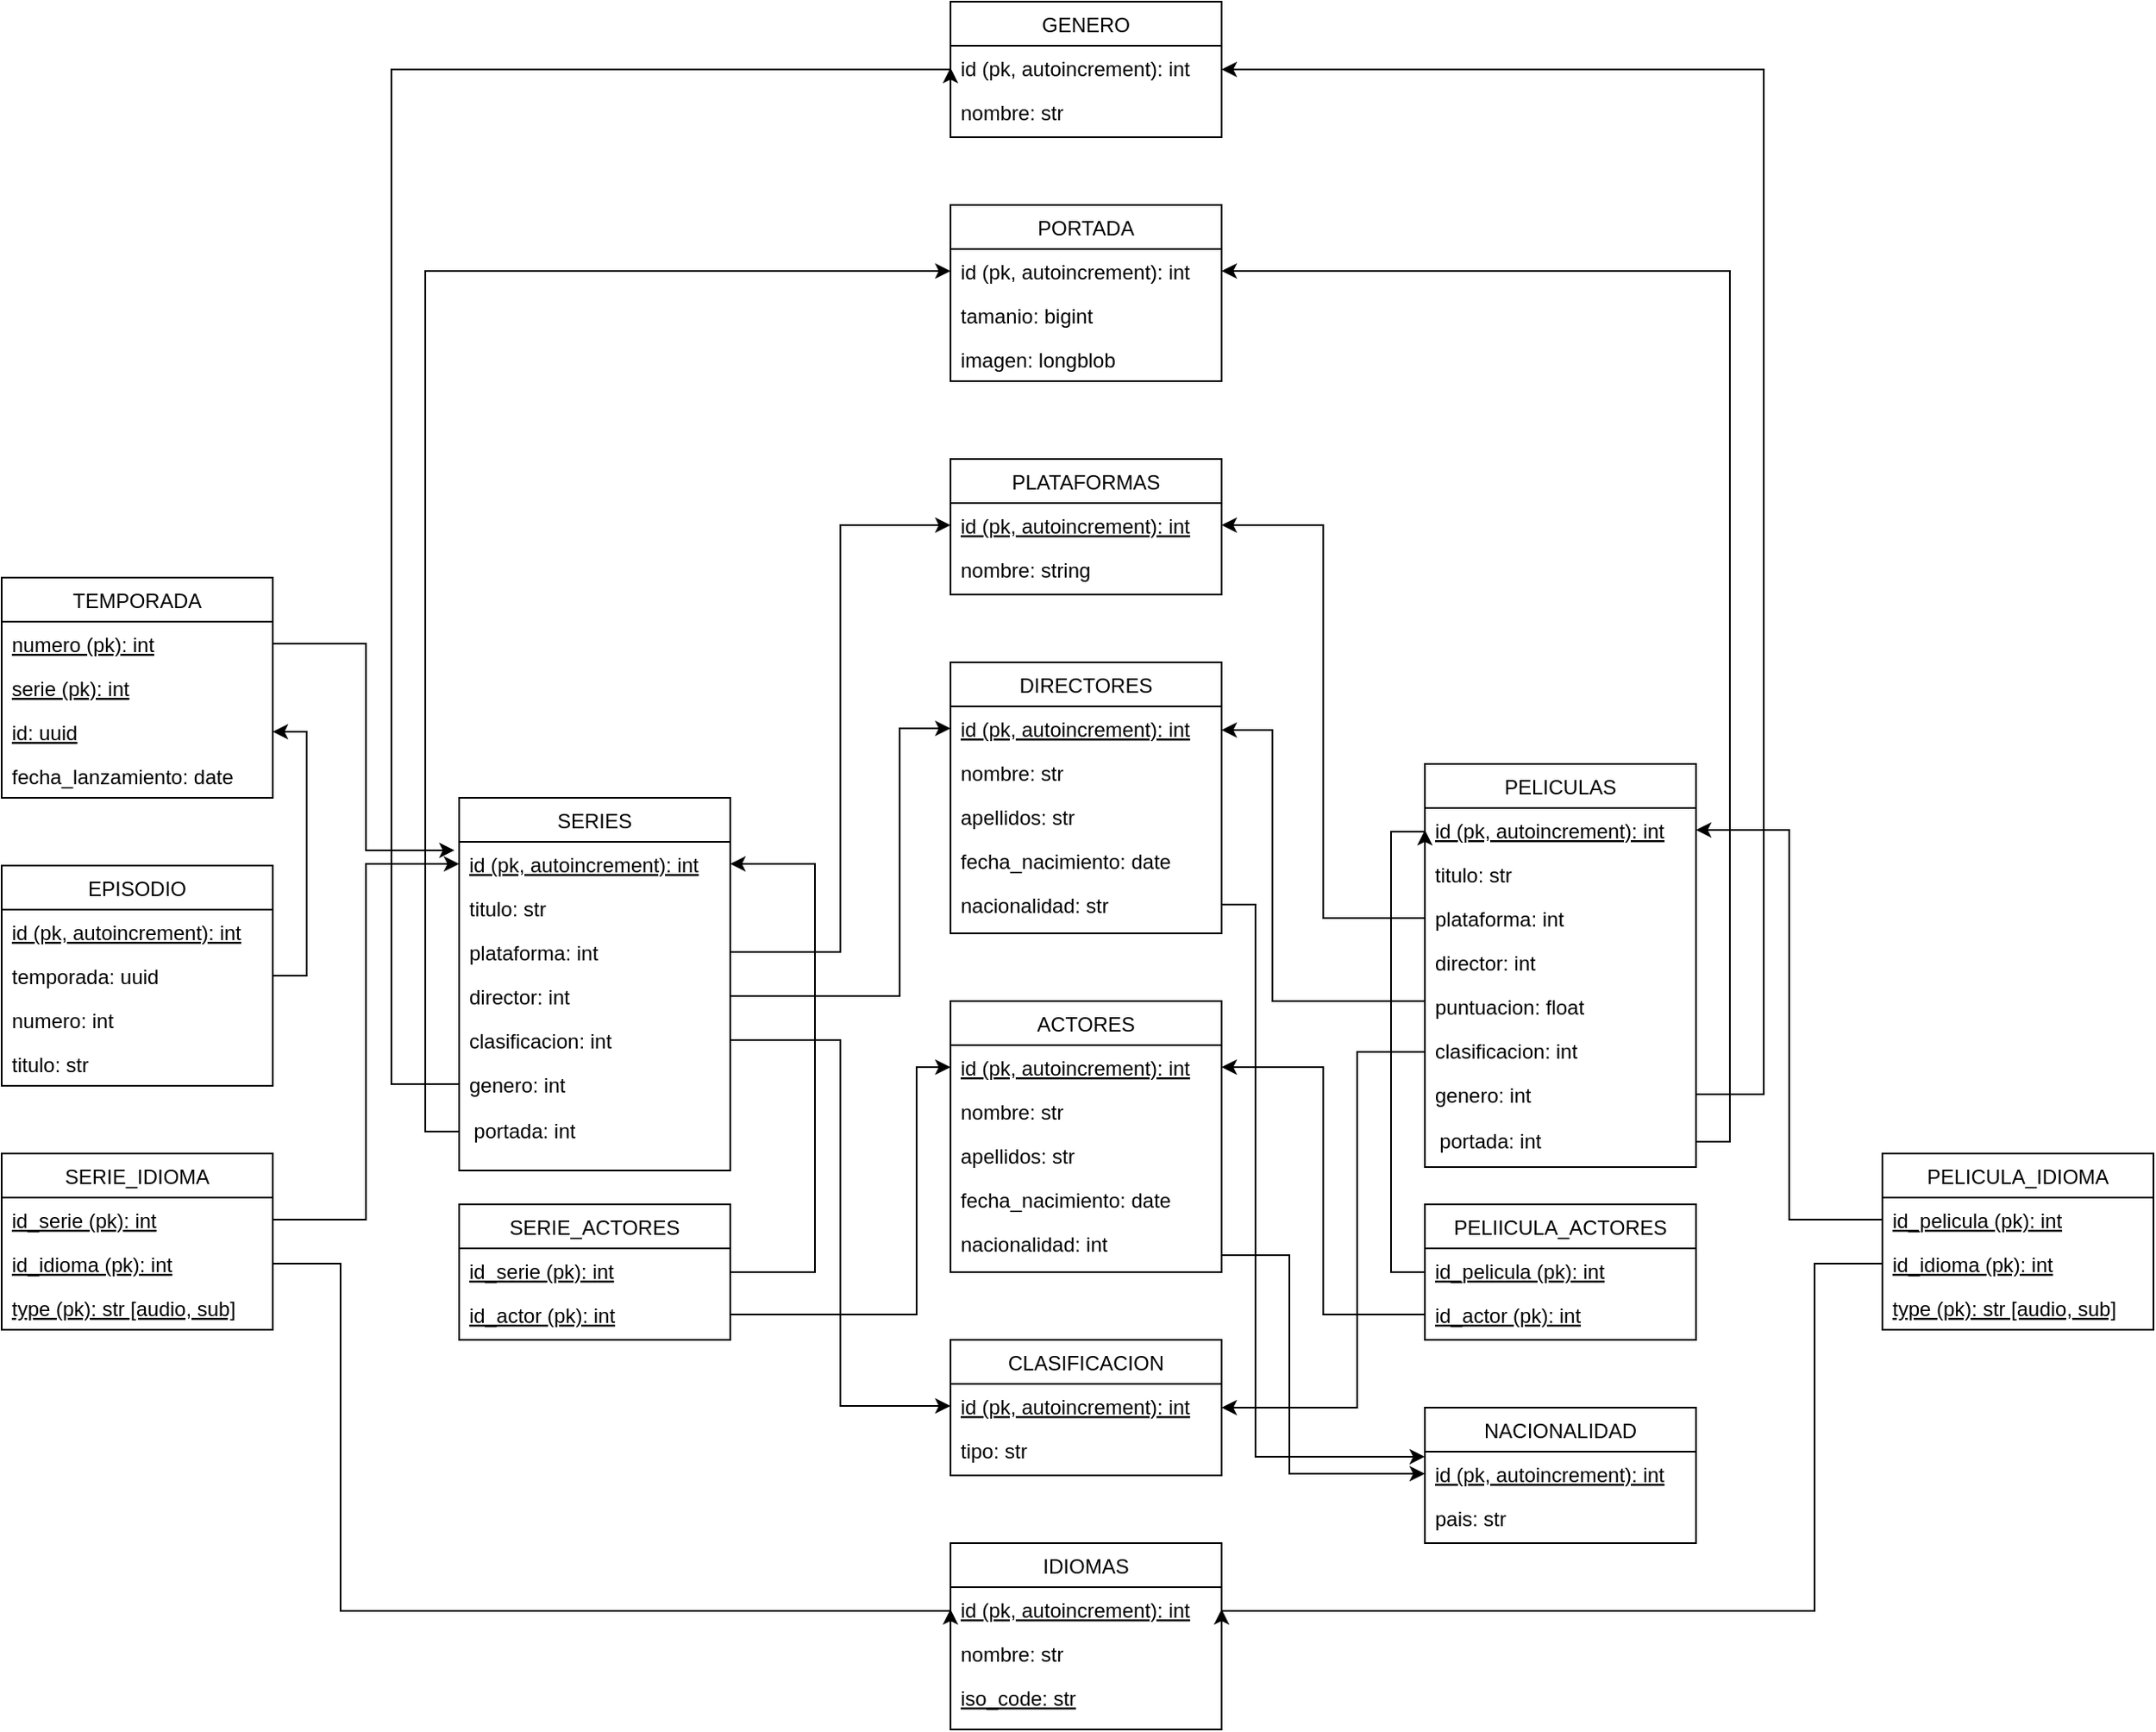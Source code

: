 <mxfile version="20.8.5" type="device"><diagram id="C5RBs43oDa-KdzZeNtuy" name="Page-1"><mxGraphModel dx="1674" dy="1923" grid="1" gridSize="10" guides="1" tooltips="1" connect="1" arrows="1" fold="1" page="1" pageScale="1" pageWidth="827" pageHeight="1169" math="0" shadow="0"><root><mxCell id="WIyWlLk6GJQsqaUBKTNV-0"/><mxCell id="WIyWlLk6GJQsqaUBKTNV-1" parent="WIyWlLk6GJQsqaUBKTNV-0"/><mxCell id="zkfFHV4jXpPFQw0GAbJ--17" value="PLATAFORMAS" style="swimlane;fontStyle=0;align=center;verticalAlign=top;childLayout=stackLayout;horizontal=1;startSize=26;horizontalStack=0;resizeParent=1;resizeLast=0;collapsible=1;marginBottom=0;rounded=0;shadow=0;strokeWidth=1;" parent="WIyWlLk6GJQsqaUBKTNV-1" vertex="1"><mxGeometry x="640" y="-40" width="160" height="80" as="geometry"><mxRectangle x="550" y="140" width="160" height="26" as="alternateBounds"/></mxGeometry></mxCell><mxCell id="zkfFHV4jXpPFQw0GAbJ--18" value="id (pk, autoincrement): int" style="text;align=left;verticalAlign=top;spacingLeft=4;spacingRight=4;overflow=hidden;rotatable=0;points=[[0,0.5],[1,0.5]];portConstraint=eastwest;fontStyle=4" parent="zkfFHV4jXpPFQw0GAbJ--17" vertex="1"><mxGeometry y="26" width="160" height="26" as="geometry"/></mxCell><mxCell id="zkfFHV4jXpPFQw0GAbJ--19" value="nombre: string" style="text;align=left;verticalAlign=top;spacingLeft=4;spacingRight=4;overflow=hidden;rotatable=0;points=[[0,0.5],[1,0.5]];portConstraint=eastwest;rounded=0;shadow=0;html=0;" parent="zkfFHV4jXpPFQw0GAbJ--17" vertex="1"><mxGeometry y="52" width="160" height="26" as="geometry"/></mxCell><mxCell id="cNmY-I60pBZ6Vo3vSh7d-0" value="DIRECTORES" style="swimlane;fontStyle=0;align=center;verticalAlign=top;childLayout=stackLayout;horizontal=1;startSize=26;horizontalStack=0;resizeParent=1;resizeLast=0;collapsible=1;marginBottom=0;rounded=0;shadow=0;strokeWidth=1;" parent="WIyWlLk6GJQsqaUBKTNV-1" vertex="1"><mxGeometry x="640" y="80" width="160" height="160" as="geometry"><mxRectangle x="550" y="140" width="160" height="26" as="alternateBounds"/></mxGeometry></mxCell><mxCell id="cNmY-I60pBZ6Vo3vSh7d-1" value="id (pk, autoincrement): int" style="text;align=left;verticalAlign=top;spacingLeft=4;spacingRight=4;overflow=hidden;rotatable=0;points=[[0,0.5],[1,0.5]];portConstraint=eastwest;fontStyle=4" parent="cNmY-I60pBZ6Vo3vSh7d-0" vertex="1"><mxGeometry y="26" width="160" height="26" as="geometry"/></mxCell><mxCell id="cNmY-I60pBZ6Vo3vSh7d-3" value="nombre: str" style="text;align=left;verticalAlign=top;spacingLeft=4;spacingRight=4;overflow=hidden;rotatable=0;points=[[0,0.5],[1,0.5]];portConstraint=eastwest;rounded=0;shadow=0;html=0;" parent="cNmY-I60pBZ6Vo3vSh7d-0" vertex="1"><mxGeometry y="52" width="160" height="26" as="geometry"/></mxCell><mxCell id="cNmY-I60pBZ6Vo3vSh7d-5" value="apellidos: str" style="text;align=left;verticalAlign=top;spacingLeft=4;spacingRight=4;overflow=hidden;rotatable=0;points=[[0,0.5],[1,0.5]];portConstraint=eastwest;rounded=0;shadow=0;html=0;" parent="cNmY-I60pBZ6Vo3vSh7d-0" vertex="1"><mxGeometry y="78" width="160" height="26" as="geometry"/></mxCell><mxCell id="cNmY-I60pBZ6Vo3vSh7d-4" value="fecha_nacimiento: date" style="text;align=left;verticalAlign=top;spacingLeft=4;spacingRight=4;overflow=hidden;rotatable=0;points=[[0,0.5],[1,0.5]];portConstraint=eastwest;rounded=0;shadow=0;html=0;" parent="cNmY-I60pBZ6Vo3vSh7d-0" vertex="1"><mxGeometry y="104" width="160" height="26" as="geometry"/></mxCell><mxCell id="cNmY-I60pBZ6Vo3vSh7d-6" value="nacionalidad: str" style="text;align=left;verticalAlign=top;spacingLeft=4;spacingRight=4;overflow=hidden;rotatable=0;points=[[0,0.5],[1,0.5]];portConstraint=eastwest;rounded=0;shadow=0;html=0;" parent="cNmY-I60pBZ6Vo3vSh7d-0" vertex="1"><mxGeometry y="130" width="160" height="26" as="geometry"/></mxCell><mxCell id="cNmY-I60pBZ6Vo3vSh7d-9" value="ACTORES" style="swimlane;fontStyle=0;align=center;verticalAlign=top;childLayout=stackLayout;horizontal=1;startSize=26;horizontalStack=0;resizeParent=1;resizeLast=0;collapsible=1;marginBottom=0;rounded=0;shadow=0;strokeWidth=1;" parent="WIyWlLk6GJQsqaUBKTNV-1" vertex="1"><mxGeometry x="640" y="280" width="160" height="160" as="geometry"><mxRectangle x="550" y="140" width="160" height="26" as="alternateBounds"/></mxGeometry></mxCell><mxCell id="cNmY-I60pBZ6Vo3vSh7d-10" value="id (pk, autoincrement): int" style="text;align=left;verticalAlign=top;spacingLeft=4;spacingRight=4;overflow=hidden;rotatable=0;points=[[0,0.5],[1,0.5]];portConstraint=eastwest;fontStyle=4" parent="cNmY-I60pBZ6Vo3vSh7d-9" vertex="1"><mxGeometry y="26" width="160" height="26" as="geometry"/></mxCell><mxCell id="cNmY-I60pBZ6Vo3vSh7d-11" value="nombre: str" style="text;align=left;verticalAlign=top;spacingLeft=4;spacingRight=4;overflow=hidden;rotatable=0;points=[[0,0.5],[1,0.5]];portConstraint=eastwest;rounded=0;shadow=0;html=0;" parent="cNmY-I60pBZ6Vo3vSh7d-9" vertex="1"><mxGeometry y="52" width="160" height="26" as="geometry"/></mxCell><mxCell id="cNmY-I60pBZ6Vo3vSh7d-12" value="apellidos: str" style="text;align=left;verticalAlign=top;spacingLeft=4;spacingRight=4;overflow=hidden;rotatable=0;points=[[0,0.5],[1,0.5]];portConstraint=eastwest;rounded=0;shadow=0;html=0;" parent="cNmY-I60pBZ6Vo3vSh7d-9" vertex="1"><mxGeometry y="78" width="160" height="26" as="geometry"/></mxCell><mxCell id="cNmY-I60pBZ6Vo3vSh7d-13" value="fecha_nacimiento: date" style="text;align=left;verticalAlign=top;spacingLeft=4;spacingRight=4;overflow=hidden;rotatable=0;points=[[0,0.5],[1,0.5]];portConstraint=eastwest;rounded=0;shadow=0;html=0;" parent="cNmY-I60pBZ6Vo3vSh7d-9" vertex="1"><mxGeometry y="104" width="160" height="26" as="geometry"/></mxCell><mxCell id="cNmY-I60pBZ6Vo3vSh7d-14" value="nacionalidad: int" style="text;align=left;verticalAlign=top;spacingLeft=4;spacingRight=4;overflow=hidden;rotatable=0;points=[[0,0.5],[1,0.5]];portConstraint=eastwest;rounded=0;shadow=0;html=0;" parent="cNmY-I60pBZ6Vo3vSh7d-9" vertex="1"><mxGeometry y="130" width="160" height="26" as="geometry"/></mxCell><mxCell id="cNmY-I60pBZ6Vo3vSh7d-15" value="IDIOMAS" style="swimlane;fontStyle=0;align=center;verticalAlign=top;childLayout=stackLayout;horizontal=1;startSize=26;horizontalStack=0;resizeParent=1;resizeLast=0;collapsible=1;marginBottom=0;rounded=0;shadow=0;strokeWidth=1;" parent="WIyWlLk6GJQsqaUBKTNV-1" vertex="1"><mxGeometry x="640" y="600" width="160" height="110" as="geometry"><mxRectangle x="550" y="140" width="160" height="26" as="alternateBounds"/></mxGeometry></mxCell><mxCell id="cNmY-I60pBZ6Vo3vSh7d-16" value="id (pk, autoincrement): int" style="text;align=left;verticalAlign=top;spacingLeft=4;spacingRight=4;overflow=hidden;rotatable=0;points=[[0,0.5],[1,0.5]];portConstraint=eastwest;fontStyle=4" parent="cNmY-I60pBZ6Vo3vSh7d-15" vertex="1"><mxGeometry y="26" width="160" height="26" as="geometry"/></mxCell><mxCell id="cNmY-I60pBZ6Vo3vSh7d-17" value="nombre: str" style="text;align=left;verticalAlign=top;spacingLeft=4;spacingRight=4;overflow=hidden;rotatable=0;points=[[0,0.5],[1,0.5]];portConstraint=eastwest;rounded=0;shadow=0;html=0;" parent="cNmY-I60pBZ6Vo3vSh7d-15" vertex="1"><mxGeometry y="52" width="160" height="26" as="geometry"/></mxCell><mxCell id="cNmY-I60pBZ6Vo3vSh7d-18" value="iso_code: str" style="text;align=left;verticalAlign=top;spacingLeft=4;spacingRight=4;overflow=hidden;rotatable=0;points=[[0,0.5],[1,0.5]];portConstraint=eastwest;rounded=0;shadow=0;html=0;fontStyle=4" parent="cNmY-I60pBZ6Vo3vSh7d-15" vertex="1"><mxGeometry y="78" width="160" height="26" as="geometry"/></mxCell><mxCell id="cNmY-I60pBZ6Vo3vSh7d-21" value="SERIES" style="swimlane;fontStyle=0;align=center;verticalAlign=top;childLayout=stackLayout;horizontal=1;startSize=26;horizontalStack=0;resizeParent=1;resizeLast=0;collapsible=1;marginBottom=0;rounded=0;shadow=0;strokeWidth=1;" parent="WIyWlLk6GJQsqaUBKTNV-1" vertex="1"><mxGeometry x="350" y="160" width="160" height="220" as="geometry"><mxRectangle x="550" y="140" width="160" height="26" as="alternateBounds"/></mxGeometry></mxCell><mxCell id="cNmY-I60pBZ6Vo3vSh7d-22" value="id (pk, autoincrement): int" style="text;align=left;verticalAlign=top;spacingLeft=4;spacingRight=4;overflow=hidden;rotatable=0;points=[[0,0.5],[1,0.5]];portConstraint=eastwest;fontStyle=4" parent="cNmY-I60pBZ6Vo3vSh7d-21" vertex="1"><mxGeometry y="26" width="160" height="26" as="geometry"/></mxCell><mxCell id="cNmY-I60pBZ6Vo3vSh7d-23" value="titulo: str" style="text;align=left;verticalAlign=top;spacingLeft=4;spacingRight=4;overflow=hidden;rotatable=0;points=[[0,0.5],[1,0.5]];portConstraint=eastwest;rounded=0;shadow=0;html=0;" parent="cNmY-I60pBZ6Vo3vSh7d-21" vertex="1"><mxGeometry y="52" width="160" height="26" as="geometry"/></mxCell><mxCell id="cNmY-I60pBZ6Vo3vSh7d-24" value="plataforma: int" style="text;align=left;verticalAlign=top;spacingLeft=4;spacingRight=4;overflow=hidden;rotatable=0;points=[[0,0.5],[1,0.5]];portConstraint=eastwest;rounded=0;shadow=0;html=0;" parent="cNmY-I60pBZ6Vo3vSh7d-21" vertex="1"><mxGeometry y="78" width="160" height="26" as="geometry"/></mxCell><mxCell id="cNmY-I60pBZ6Vo3vSh7d-25" value="director: int" style="text;align=left;verticalAlign=top;spacingLeft=4;spacingRight=4;overflow=hidden;rotatable=0;points=[[0,0.5],[1,0.5]];portConstraint=eastwest;rounded=0;shadow=0;html=0;" parent="cNmY-I60pBZ6Vo3vSh7d-21" vertex="1"><mxGeometry y="104" width="160" height="26" as="geometry"/></mxCell><mxCell id="cNmY-I60pBZ6Vo3vSh7d-135" value="clasificacion: int" style="text;align=left;verticalAlign=top;spacingLeft=4;spacingRight=4;overflow=hidden;rotatable=0;points=[[0,0.5],[1,0.5]];portConstraint=eastwest;rounded=0;shadow=0;html=0;" parent="cNmY-I60pBZ6Vo3vSh7d-21" vertex="1"><mxGeometry y="130" width="160" height="26" as="geometry"/></mxCell><mxCell id="cNmY-I60pBZ6Vo3vSh7d-139" value="genero: int" style="text;align=left;verticalAlign=top;spacingLeft=4;spacingRight=4;overflow=hidden;rotatable=0;points=[[0,0.5],[1,0.5]];portConstraint=eastwest;rounded=0;shadow=0;html=0;" parent="cNmY-I60pBZ6Vo3vSh7d-21" vertex="1"><mxGeometry y="156" width="160" height="26" as="geometry"/></mxCell><mxCell id="qBDRp_IAvJn90rbB0kDM-7" value="&amp;nbsp; portada: int" style="text;html=1;align=left;verticalAlign=middle;resizable=0;points=[];autosize=1;strokeColor=none;fillColor=none;" parent="cNmY-I60pBZ6Vo3vSh7d-21" vertex="1"><mxGeometry y="182" width="160" height="30" as="geometry"/></mxCell><mxCell id="cNmY-I60pBZ6Vo3vSh7d-103" style="edgeStyle=orthogonalEdgeStyle;rounded=0;orthogonalLoop=1;jettySize=auto;html=1;exitX=1;exitY=0.5;exitDx=0;exitDy=0;entryX=1;entryY=0.5;entryDx=0;entryDy=0;" parent="WIyWlLk6GJQsqaUBKTNV-1" source="cNmY-I60pBZ6Vo3vSh7d-29" target="cNmY-I60pBZ6Vo3vSh7d-22" edge="1"><mxGeometry relative="1" as="geometry"><Array as="points"><mxPoint x="560" y="440"/><mxPoint x="560" y="199"/></Array></mxGeometry></mxCell><mxCell id="cNmY-I60pBZ6Vo3vSh7d-29" value="SERIE_ACTORES" style="swimlane;fontStyle=0;align=center;verticalAlign=top;childLayout=stackLayout;horizontal=1;startSize=26;horizontalStack=0;resizeParent=1;resizeLast=0;collapsible=1;marginBottom=0;rounded=0;shadow=0;strokeWidth=1;" parent="WIyWlLk6GJQsqaUBKTNV-1" vertex="1"><mxGeometry x="350" y="400" width="160" height="80" as="geometry"><mxRectangle x="550" y="140" width="160" height="26" as="alternateBounds"/></mxGeometry></mxCell><mxCell id="cNmY-I60pBZ6Vo3vSh7d-30" value="id_serie (pk): int" style="text;align=left;verticalAlign=top;spacingLeft=4;spacingRight=4;overflow=hidden;rotatable=0;points=[[0,0.5],[1,0.5]];portConstraint=eastwest;fontStyle=4" parent="cNmY-I60pBZ6Vo3vSh7d-29" vertex="1"><mxGeometry y="26" width="160" height="26" as="geometry"/></mxCell><mxCell id="cNmY-I60pBZ6Vo3vSh7d-61" value="id_actor (pk): int" style="text;align=left;verticalAlign=top;spacingLeft=4;spacingRight=4;overflow=hidden;rotatable=0;points=[[0,0.5],[1,0.5]];portConstraint=eastwest;fontStyle=4" parent="cNmY-I60pBZ6Vo3vSh7d-29" vertex="1"><mxGeometry y="52" width="160" height="26" as="geometry"/></mxCell><mxCell id="cNmY-I60pBZ6Vo3vSh7d-37" value="SERIE_IDIOMA" style="swimlane;fontStyle=0;align=center;verticalAlign=top;childLayout=stackLayout;horizontal=1;startSize=26;horizontalStack=0;resizeParent=1;resizeLast=0;collapsible=1;marginBottom=0;rounded=0;shadow=0;strokeWidth=1;" parent="WIyWlLk6GJQsqaUBKTNV-1" vertex="1"><mxGeometry x="80" y="370" width="160" height="104" as="geometry"><mxRectangle x="550" y="140" width="160" height="26" as="alternateBounds"/></mxGeometry></mxCell><mxCell id="cNmY-I60pBZ6Vo3vSh7d-62" value="id_serie (pk): int" style="text;align=left;verticalAlign=top;spacingLeft=4;spacingRight=4;overflow=hidden;rotatable=0;points=[[0,0.5],[1,0.5]];portConstraint=eastwest;fontStyle=4" parent="cNmY-I60pBZ6Vo3vSh7d-37" vertex="1"><mxGeometry y="26" width="160" height="26" as="geometry"/></mxCell><mxCell id="cNmY-I60pBZ6Vo3vSh7d-64" value="id_idioma (pk): int" style="text;align=left;verticalAlign=top;spacingLeft=4;spacingRight=4;overflow=hidden;rotatable=0;points=[[0,0.5],[1,0.5]];portConstraint=eastwest;fontStyle=4" parent="cNmY-I60pBZ6Vo3vSh7d-37" vertex="1"><mxGeometry y="52" width="160" height="26" as="geometry"/></mxCell><mxCell id="cNmY-I60pBZ6Vo3vSh7d-76" value="type (pk): str [audio, sub]" style="text;align=left;verticalAlign=top;spacingLeft=4;spacingRight=4;overflow=hidden;rotatable=0;points=[[0,0.5],[1,0.5]];portConstraint=eastwest;fontStyle=4" parent="cNmY-I60pBZ6Vo3vSh7d-37" vertex="1"><mxGeometry y="78" width="160" height="26" as="geometry"/></mxCell><mxCell id="cNmY-I60pBZ6Vo3vSh7d-68" style="edgeStyle=orthogonalEdgeStyle;rounded=0;orthogonalLoop=1;jettySize=auto;html=1;exitX=1;exitY=0.5;exitDx=0;exitDy=0;entryX=0;entryY=0.5;entryDx=0;entryDy=0;" parent="WIyWlLk6GJQsqaUBKTNV-1" source="cNmY-I60pBZ6Vo3vSh7d-25" target="cNmY-I60pBZ6Vo3vSh7d-1" edge="1"><mxGeometry relative="1" as="geometry"><Array as="points"><mxPoint x="610" y="277"/><mxPoint x="610" y="119"/></Array></mxGeometry></mxCell><mxCell id="cNmY-I60pBZ6Vo3vSh7d-77" style="edgeStyle=orthogonalEdgeStyle;rounded=0;orthogonalLoop=1;jettySize=auto;html=1;exitX=1;exitY=0.5;exitDx=0;exitDy=0;entryX=0;entryY=0.5;entryDx=0;entryDy=0;" parent="WIyWlLk6GJQsqaUBKTNV-1" source="cNmY-I60pBZ6Vo3vSh7d-62" target="cNmY-I60pBZ6Vo3vSh7d-22" edge="1"><mxGeometry relative="1" as="geometry"/></mxCell><mxCell id="cNmY-I60pBZ6Vo3vSh7d-84" value="TEMPORADA" style="swimlane;fontStyle=0;align=center;verticalAlign=top;childLayout=stackLayout;horizontal=1;startSize=26;horizontalStack=0;resizeParent=1;resizeLast=0;collapsible=1;marginBottom=0;rounded=0;shadow=0;strokeWidth=1;" parent="WIyWlLk6GJQsqaUBKTNV-1" vertex="1"><mxGeometry x="80" y="30" width="160" height="130" as="geometry"><mxRectangle x="550" y="140" width="160" height="26" as="alternateBounds"/></mxGeometry></mxCell><mxCell id="cNmY-I60pBZ6Vo3vSh7d-86" value="numero (pk): int" style="text;align=left;verticalAlign=top;spacingLeft=4;spacingRight=4;overflow=hidden;rotatable=0;points=[[0,0.5],[1,0.5]];portConstraint=eastwest;rounded=0;shadow=0;html=0;fontStyle=4" parent="cNmY-I60pBZ6Vo3vSh7d-84" vertex="1"><mxGeometry y="26" width="160" height="26" as="geometry"/></mxCell><mxCell id="cNmY-I60pBZ6Vo3vSh7d-87" value="serie (pk): int" style="text;align=left;verticalAlign=top;spacingLeft=4;spacingRight=4;overflow=hidden;rotatable=0;points=[[0,0.5],[1,0.5]];portConstraint=eastwest;rounded=0;shadow=0;html=0;fontStyle=4" parent="cNmY-I60pBZ6Vo3vSh7d-84" vertex="1"><mxGeometry y="52" width="160" height="26" as="geometry"/></mxCell><mxCell id="cNmY-I60pBZ6Vo3vSh7d-95" value="id: uuid" style="text;align=left;verticalAlign=top;spacingLeft=4;spacingRight=4;overflow=hidden;rotatable=0;points=[[0,0.5],[1,0.5]];portConstraint=eastwest;rounded=0;shadow=0;html=0;fontStyle=4" parent="cNmY-I60pBZ6Vo3vSh7d-84" vertex="1"><mxGeometry y="78" width="160" height="26" as="geometry"/></mxCell><mxCell id="cNmY-I60pBZ6Vo3vSh7d-88" value="fecha_lanzamiento: date" style="text;align=left;verticalAlign=top;spacingLeft=4;spacingRight=4;overflow=hidden;rotatable=0;points=[[0,0.5],[1,0.5]];portConstraint=eastwest;rounded=0;shadow=0;html=0;" parent="cNmY-I60pBZ6Vo3vSh7d-84" vertex="1"><mxGeometry y="104" width="160" height="26" as="geometry"/></mxCell><mxCell id="cNmY-I60pBZ6Vo3vSh7d-89" value="EPISODIO" style="swimlane;fontStyle=0;align=center;verticalAlign=top;childLayout=stackLayout;horizontal=1;startSize=26;horizontalStack=0;resizeParent=1;resizeLast=0;collapsible=1;marginBottom=0;rounded=0;shadow=0;strokeWidth=1;" parent="WIyWlLk6GJQsqaUBKTNV-1" vertex="1"><mxGeometry x="80" y="200" width="160" height="130" as="geometry"><mxRectangle x="550" y="140" width="160" height="26" as="alternateBounds"/></mxGeometry></mxCell><mxCell id="cNmY-I60pBZ6Vo3vSh7d-90" value="id (pk, autoincrement): int" style="text;align=left;verticalAlign=top;spacingLeft=4;spacingRight=4;overflow=hidden;rotatable=0;points=[[0,0.5],[1,0.5]];portConstraint=eastwest;fontStyle=4" parent="cNmY-I60pBZ6Vo3vSh7d-89" vertex="1"><mxGeometry y="26" width="160" height="26" as="geometry"/></mxCell><mxCell id="cNmY-I60pBZ6Vo3vSh7d-92" value="temporada: uuid" style="text;align=left;verticalAlign=top;spacingLeft=4;spacingRight=4;overflow=hidden;rotatable=0;points=[[0,0.5],[1,0.5]];portConstraint=eastwest;rounded=0;shadow=0;html=0;" parent="cNmY-I60pBZ6Vo3vSh7d-89" vertex="1"><mxGeometry y="52" width="160" height="26" as="geometry"/></mxCell><mxCell id="cNmY-I60pBZ6Vo3vSh7d-91" value="numero: int" style="text;align=left;verticalAlign=top;spacingLeft=4;spacingRight=4;overflow=hidden;rotatable=0;points=[[0,0.5],[1,0.5]];portConstraint=eastwest;rounded=0;shadow=0;html=0;" parent="cNmY-I60pBZ6Vo3vSh7d-89" vertex="1"><mxGeometry y="78" width="160" height="26" as="geometry"/></mxCell><mxCell id="cNmY-I60pBZ6Vo3vSh7d-93" value="titulo: str" style="text;align=left;verticalAlign=top;spacingLeft=4;spacingRight=4;overflow=hidden;rotatable=0;points=[[0,0.5],[1,0.5]];portConstraint=eastwest;rounded=0;shadow=0;html=0;" parent="cNmY-I60pBZ6Vo3vSh7d-89" vertex="1"><mxGeometry y="104" width="160" height="26" as="geometry"/></mxCell><mxCell id="cNmY-I60pBZ6Vo3vSh7d-100" style="edgeStyle=orthogonalEdgeStyle;rounded=0;orthogonalLoop=1;jettySize=auto;html=1;exitX=1;exitY=0.5;exitDx=0;exitDy=0;entryX=1;entryY=0.5;entryDx=0;entryDy=0;" parent="WIyWlLk6GJQsqaUBKTNV-1" source="cNmY-I60pBZ6Vo3vSh7d-92" target="cNmY-I60pBZ6Vo3vSh7d-95" edge="1"><mxGeometry relative="1" as="geometry"/></mxCell><mxCell id="cNmY-I60pBZ6Vo3vSh7d-101" style="edgeStyle=orthogonalEdgeStyle;rounded=0;orthogonalLoop=1;jettySize=auto;html=1;exitX=1;exitY=0.5;exitDx=0;exitDy=0;entryX=-0.017;entryY=0.192;entryDx=0;entryDy=0;entryPerimeter=0;" parent="WIyWlLk6GJQsqaUBKTNV-1" source="cNmY-I60pBZ6Vo3vSh7d-86" target="cNmY-I60pBZ6Vo3vSh7d-22" edge="1"><mxGeometry relative="1" as="geometry"/></mxCell><mxCell id="cNmY-I60pBZ6Vo3vSh7d-104" style="edgeStyle=orthogonalEdgeStyle;rounded=0;orthogonalLoop=1;jettySize=auto;html=1;exitX=1;exitY=0.5;exitDx=0;exitDy=0;entryX=0;entryY=0.5;entryDx=0;entryDy=0;" parent="WIyWlLk6GJQsqaUBKTNV-1" source="cNmY-I60pBZ6Vo3vSh7d-61" target="cNmY-I60pBZ6Vo3vSh7d-10" edge="1"><mxGeometry relative="1" as="geometry"><Array as="points"><mxPoint x="620" y="465"/><mxPoint x="620" y="319"/></Array></mxGeometry></mxCell><mxCell id="cNmY-I60pBZ6Vo3vSh7d-105" style="edgeStyle=orthogonalEdgeStyle;rounded=0;orthogonalLoop=1;jettySize=auto;html=1;exitX=1;exitY=0.5;exitDx=0;exitDy=0;entryX=0;entryY=0.5;entryDx=0;entryDy=0;" parent="WIyWlLk6GJQsqaUBKTNV-1" source="cNmY-I60pBZ6Vo3vSh7d-24" target="zkfFHV4jXpPFQw0GAbJ--18" edge="1"><mxGeometry relative="1" as="geometry"/></mxCell><mxCell id="cNmY-I60pBZ6Vo3vSh7d-106" style="edgeStyle=orthogonalEdgeStyle;rounded=0;orthogonalLoop=1;jettySize=auto;html=1;exitX=1;exitY=0.5;exitDx=0;exitDy=0;entryX=0;entryY=0.5;entryDx=0;entryDy=0;" parent="WIyWlLk6GJQsqaUBKTNV-1" source="cNmY-I60pBZ6Vo3vSh7d-64" target="cNmY-I60pBZ6Vo3vSh7d-16" edge="1"><mxGeometry relative="1" as="geometry"><Array as="points"><mxPoint x="280" y="435"/><mxPoint x="280" y="640"/></Array></mxGeometry></mxCell><mxCell id="cNmY-I60pBZ6Vo3vSh7d-107" value="PELICULAS" style="swimlane;fontStyle=0;align=center;verticalAlign=top;childLayout=stackLayout;horizontal=1;startSize=26;horizontalStack=0;resizeParent=1;resizeLast=0;collapsible=1;marginBottom=0;rounded=0;shadow=0;strokeWidth=1;" parent="WIyWlLk6GJQsqaUBKTNV-1" vertex="1"><mxGeometry x="920" y="140" width="160" height="238" as="geometry"><mxRectangle x="550" y="140" width="160" height="26" as="alternateBounds"/></mxGeometry></mxCell><mxCell id="cNmY-I60pBZ6Vo3vSh7d-108" value="id (pk, autoincrement): int" style="text;align=left;verticalAlign=top;spacingLeft=4;spacingRight=4;overflow=hidden;rotatable=0;points=[[0,0.5],[1,0.5]];portConstraint=eastwest;fontStyle=4" parent="cNmY-I60pBZ6Vo3vSh7d-107" vertex="1"><mxGeometry y="26" width="160" height="26" as="geometry"/></mxCell><mxCell id="cNmY-I60pBZ6Vo3vSh7d-109" value="titulo: str" style="text;align=left;verticalAlign=top;spacingLeft=4;spacingRight=4;overflow=hidden;rotatable=0;points=[[0,0.5],[1,0.5]];portConstraint=eastwest;rounded=0;shadow=0;html=0;" parent="cNmY-I60pBZ6Vo3vSh7d-107" vertex="1"><mxGeometry y="52" width="160" height="26" as="geometry"/></mxCell><mxCell id="cNmY-I60pBZ6Vo3vSh7d-110" value="plataforma: int" style="text;align=left;verticalAlign=top;spacingLeft=4;spacingRight=4;overflow=hidden;rotatable=0;points=[[0,0.5],[1,0.5]];portConstraint=eastwest;rounded=0;shadow=0;html=0;" parent="cNmY-I60pBZ6Vo3vSh7d-107" vertex="1"><mxGeometry y="78" width="160" height="26" as="geometry"/></mxCell><mxCell id="cNmY-I60pBZ6Vo3vSh7d-111" value="director: int" style="text;align=left;verticalAlign=top;spacingLeft=4;spacingRight=4;overflow=hidden;rotatable=0;points=[[0,0.5],[1,0.5]];portConstraint=eastwest;rounded=0;shadow=0;html=0;" parent="cNmY-I60pBZ6Vo3vSh7d-107" vertex="1"><mxGeometry y="104" width="160" height="26" as="geometry"/></mxCell><mxCell id="cNmY-I60pBZ6Vo3vSh7d-125" value="puntuacion: float" style="text;align=left;verticalAlign=top;spacingLeft=4;spacingRight=4;overflow=hidden;rotatable=0;points=[[0,0.5],[1,0.5]];portConstraint=eastwest;rounded=0;shadow=0;html=0;" parent="cNmY-I60pBZ6Vo3vSh7d-107" vertex="1"><mxGeometry y="130" width="160" height="26" as="geometry"/></mxCell><mxCell id="cNmY-I60pBZ6Vo3vSh7d-136" value="clasificacion: int" style="text;align=left;verticalAlign=top;spacingLeft=4;spacingRight=4;overflow=hidden;rotatable=0;points=[[0,0.5],[1,0.5]];portConstraint=eastwest;rounded=0;shadow=0;html=0;" parent="cNmY-I60pBZ6Vo3vSh7d-107" vertex="1"><mxGeometry y="156" width="160" height="26" as="geometry"/></mxCell><mxCell id="cNmY-I60pBZ6Vo3vSh7d-140" value="genero: int" style="text;align=left;verticalAlign=top;spacingLeft=4;spacingRight=4;overflow=hidden;rotatable=0;points=[[0,0.5],[1,0.5]];portConstraint=eastwest;rounded=0;shadow=0;html=0;" parent="cNmY-I60pBZ6Vo3vSh7d-107" vertex="1"><mxGeometry y="182" width="160" height="26" as="geometry"/></mxCell><mxCell id="qBDRp_IAvJn90rbB0kDM-6" value="&amp;nbsp; portada: int" style="text;html=1;align=left;verticalAlign=middle;resizable=0;points=[];autosize=1;strokeColor=none;fillColor=none;" parent="cNmY-I60pBZ6Vo3vSh7d-107" vertex="1"><mxGeometry y="208" width="160" height="30" as="geometry"/></mxCell><mxCell id="cNmY-I60pBZ6Vo3vSh7d-112" value="PELIICULA_ACTORES" style="swimlane;fontStyle=0;align=center;verticalAlign=top;childLayout=stackLayout;horizontal=1;startSize=26;horizontalStack=0;resizeParent=1;resizeLast=0;collapsible=1;marginBottom=0;rounded=0;shadow=0;strokeWidth=1;" parent="WIyWlLk6GJQsqaUBKTNV-1" vertex="1"><mxGeometry x="920" y="400" width="160" height="80" as="geometry"><mxRectangle x="550" y="140" width="160" height="26" as="alternateBounds"/></mxGeometry></mxCell><mxCell id="cNmY-I60pBZ6Vo3vSh7d-113" value="id_pelicula (pk): int" style="text;align=left;verticalAlign=top;spacingLeft=4;spacingRight=4;overflow=hidden;rotatable=0;points=[[0,0.5],[1,0.5]];portConstraint=eastwest;fontStyle=4" parent="cNmY-I60pBZ6Vo3vSh7d-112" vertex="1"><mxGeometry y="26" width="160" height="26" as="geometry"/></mxCell><mxCell id="cNmY-I60pBZ6Vo3vSh7d-114" value="id_actor (pk): int" style="text;align=left;verticalAlign=top;spacingLeft=4;spacingRight=4;overflow=hidden;rotatable=0;points=[[0,0.5],[1,0.5]];portConstraint=eastwest;fontStyle=4" parent="cNmY-I60pBZ6Vo3vSh7d-112" vertex="1"><mxGeometry y="52" width="160" height="26" as="geometry"/></mxCell><mxCell id="cNmY-I60pBZ6Vo3vSh7d-115" style="edgeStyle=orthogonalEdgeStyle;rounded=0;orthogonalLoop=1;jettySize=auto;html=1;exitX=0;exitY=0.5;exitDx=0;exitDy=0;entryX=0;entryY=0.5;entryDx=0;entryDy=0;" parent="WIyWlLk6GJQsqaUBKTNV-1" source="cNmY-I60pBZ6Vo3vSh7d-113" target="cNmY-I60pBZ6Vo3vSh7d-108" edge="1"><mxGeometry relative="1" as="geometry"><Array as="points"><mxPoint x="920" y="440"/><mxPoint x="900" y="440"/><mxPoint x="900" y="180"/></Array></mxGeometry></mxCell><mxCell id="cNmY-I60pBZ6Vo3vSh7d-116" style="edgeStyle=orthogonalEdgeStyle;rounded=0;orthogonalLoop=1;jettySize=auto;html=1;exitX=0;exitY=0.5;exitDx=0;exitDy=0;entryX=1;entryY=0.5;entryDx=0;entryDy=0;" parent="WIyWlLk6GJQsqaUBKTNV-1" source="cNmY-I60pBZ6Vo3vSh7d-114" target="cNmY-I60pBZ6Vo3vSh7d-10" edge="1"><mxGeometry relative="1" as="geometry"><Array as="points"><mxPoint x="860" y="465"/><mxPoint x="860" y="319"/></Array></mxGeometry></mxCell><mxCell id="cNmY-I60pBZ6Vo3vSh7d-117" value="PELICULA_IDIOMA" style="swimlane;fontStyle=0;align=center;verticalAlign=top;childLayout=stackLayout;horizontal=1;startSize=26;horizontalStack=0;resizeParent=1;resizeLast=0;collapsible=1;marginBottom=0;rounded=0;shadow=0;strokeWidth=1;" parent="WIyWlLk6GJQsqaUBKTNV-1" vertex="1"><mxGeometry x="1190" y="370" width="160" height="104" as="geometry"><mxRectangle x="550" y="140" width="160" height="26" as="alternateBounds"/></mxGeometry></mxCell><mxCell id="cNmY-I60pBZ6Vo3vSh7d-118" value="id_pelicula (pk): int" style="text;align=left;verticalAlign=top;spacingLeft=4;spacingRight=4;overflow=hidden;rotatable=0;points=[[0,0.5],[1,0.5]];portConstraint=eastwest;fontStyle=4" parent="cNmY-I60pBZ6Vo3vSh7d-117" vertex="1"><mxGeometry y="26" width="160" height="26" as="geometry"/></mxCell><mxCell id="cNmY-I60pBZ6Vo3vSh7d-119" value="id_idioma (pk): int" style="text;align=left;verticalAlign=top;spacingLeft=4;spacingRight=4;overflow=hidden;rotatable=0;points=[[0,0.5],[1,0.5]];portConstraint=eastwest;fontStyle=4" parent="cNmY-I60pBZ6Vo3vSh7d-117" vertex="1"><mxGeometry y="52" width="160" height="26" as="geometry"/></mxCell><mxCell id="cNmY-I60pBZ6Vo3vSh7d-120" value="type (pk): str [audio, sub]" style="text;align=left;verticalAlign=top;spacingLeft=4;spacingRight=4;overflow=hidden;rotatable=0;points=[[0,0.5],[1,0.5]];portConstraint=eastwest;fontStyle=4" parent="cNmY-I60pBZ6Vo3vSh7d-117" vertex="1"><mxGeometry y="78" width="160" height="26" as="geometry"/></mxCell><mxCell id="cNmY-I60pBZ6Vo3vSh7d-121" style="edgeStyle=orthogonalEdgeStyle;rounded=0;orthogonalLoop=1;jettySize=auto;html=1;exitX=0;exitY=0.5;exitDx=0;exitDy=0;entryX=1;entryY=0.5;entryDx=0;entryDy=0;" parent="WIyWlLk6GJQsqaUBKTNV-1" source="cNmY-I60pBZ6Vo3vSh7d-118" target="cNmY-I60pBZ6Vo3vSh7d-108" edge="1"><mxGeometry relative="1" as="geometry"/></mxCell><mxCell id="cNmY-I60pBZ6Vo3vSh7d-122" style="edgeStyle=orthogonalEdgeStyle;rounded=0;orthogonalLoop=1;jettySize=auto;html=1;exitX=0;exitY=0.5;exitDx=0;exitDy=0;entryX=1;entryY=0.5;entryDx=0;entryDy=0;" parent="WIyWlLk6GJQsqaUBKTNV-1" source="cNmY-I60pBZ6Vo3vSh7d-119" target="cNmY-I60pBZ6Vo3vSh7d-16" edge="1"><mxGeometry relative="1" as="geometry"><Array as="points"><mxPoint x="1150" y="435"/><mxPoint x="1150" y="640"/></Array></mxGeometry></mxCell><mxCell id="cNmY-I60pBZ6Vo3vSh7d-123" style="edgeStyle=orthogonalEdgeStyle;rounded=0;orthogonalLoop=1;jettySize=auto;html=1;exitX=0;exitY=0.5;exitDx=0;exitDy=0;entryX=1;entryY=0.25;entryDx=0;entryDy=0;" parent="WIyWlLk6GJQsqaUBKTNV-1" source="cNmY-I60pBZ6Vo3vSh7d-111" target="cNmY-I60pBZ6Vo3vSh7d-0" edge="1"><mxGeometry relative="1" as="geometry"><Array as="points"><mxPoint x="920" y="280"/><mxPoint x="830" y="280"/><mxPoint x="830" y="120"/></Array></mxGeometry></mxCell><mxCell id="cNmY-I60pBZ6Vo3vSh7d-124" style="edgeStyle=orthogonalEdgeStyle;rounded=0;orthogonalLoop=1;jettySize=auto;html=1;exitX=0;exitY=0.5;exitDx=0;exitDy=0;" parent="WIyWlLk6GJQsqaUBKTNV-1" source="cNmY-I60pBZ6Vo3vSh7d-110" target="zkfFHV4jXpPFQw0GAbJ--18" edge="1"><mxGeometry relative="1" as="geometry"/></mxCell><mxCell id="cNmY-I60pBZ6Vo3vSh7d-126" value="GENERO" style="swimlane;fontStyle=0;align=center;verticalAlign=top;childLayout=stackLayout;horizontal=1;startSize=26;horizontalStack=0;resizeParent=1;resizeLast=0;collapsible=1;marginBottom=0;rounded=0;shadow=0;strokeWidth=1;" parent="WIyWlLk6GJQsqaUBKTNV-1" vertex="1"><mxGeometry x="640" y="-310" width="160" height="80" as="geometry"><mxRectangle x="550" y="140" width="160" height="26" as="alternateBounds"/></mxGeometry></mxCell><mxCell id="FX77TbN3em0vHEOf4GI9-0" value="id (pk, autoincrement): int&#xA;" style="text;strokeColor=none;fillColor=none;align=left;verticalAlign=top;spacingLeft=4;spacingRight=4;overflow=hidden;rotatable=0;points=[[0,0.5],[1,0.5]];portConstraint=eastwest;" vertex="1" parent="cNmY-I60pBZ6Vo3vSh7d-126"><mxGeometry y="26" width="160" height="26" as="geometry"/></mxCell><mxCell id="cNmY-I60pBZ6Vo3vSh7d-128" value="nombre: str" style="text;align=left;verticalAlign=top;spacingLeft=4;spacingRight=4;overflow=hidden;rotatable=0;points=[[0,0.5],[1,0.5]];portConstraint=eastwest;rounded=0;shadow=0;html=0;" parent="cNmY-I60pBZ6Vo3vSh7d-126" vertex="1"><mxGeometry y="52" width="160" height="26" as="geometry"/></mxCell><mxCell id="cNmY-I60pBZ6Vo3vSh7d-132" value="CLASIFICACION" style="swimlane;fontStyle=0;align=center;verticalAlign=top;childLayout=stackLayout;horizontal=1;startSize=26;horizontalStack=0;resizeParent=1;resizeLast=0;collapsible=1;marginBottom=0;rounded=0;shadow=0;strokeWidth=1;" parent="WIyWlLk6GJQsqaUBKTNV-1" vertex="1"><mxGeometry x="640" y="480" width="160" height="80" as="geometry"><mxRectangle x="550" y="140" width="160" height="26" as="alternateBounds"/></mxGeometry></mxCell><mxCell id="cNmY-I60pBZ6Vo3vSh7d-133" value="id (pk, autoincrement): int" style="text;align=left;verticalAlign=top;spacingLeft=4;spacingRight=4;overflow=hidden;rotatable=0;points=[[0,0.5],[1,0.5]];portConstraint=eastwest;fontStyle=4" parent="cNmY-I60pBZ6Vo3vSh7d-132" vertex="1"><mxGeometry y="26" width="160" height="26" as="geometry"/></mxCell><mxCell id="cNmY-I60pBZ6Vo3vSh7d-134" value="tipo: str" style="text;align=left;verticalAlign=top;spacingLeft=4;spacingRight=4;overflow=hidden;rotatable=0;points=[[0,0.5],[1,0.5]];portConstraint=eastwest;rounded=0;shadow=0;html=0;" parent="cNmY-I60pBZ6Vo3vSh7d-132" vertex="1"><mxGeometry y="52" width="160" height="26" as="geometry"/></mxCell><mxCell id="cNmY-I60pBZ6Vo3vSh7d-137" style="edgeStyle=orthogonalEdgeStyle;rounded=0;orthogonalLoop=1;jettySize=auto;html=1;exitX=0;exitY=0.5;exitDx=0;exitDy=0;" parent="WIyWlLk6GJQsqaUBKTNV-1" source="cNmY-I60pBZ6Vo3vSh7d-136" edge="1"><mxGeometry relative="1" as="geometry"><mxPoint x="800" y="520" as="targetPoint"/><Array as="points"><mxPoint x="920" y="310"/><mxPoint x="880" y="310"/><mxPoint x="880" y="520"/></Array></mxGeometry></mxCell><mxCell id="cNmY-I60pBZ6Vo3vSh7d-138" style="edgeStyle=orthogonalEdgeStyle;rounded=0;orthogonalLoop=1;jettySize=auto;html=1;exitX=1;exitY=0.5;exitDx=0;exitDy=0;entryX=0;entryY=0.5;entryDx=0;entryDy=0;" parent="WIyWlLk6GJQsqaUBKTNV-1" source="cNmY-I60pBZ6Vo3vSh7d-135" target="cNmY-I60pBZ6Vo3vSh7d-133" edge="1"><mxGeometry relative="1" as="geometry"/></mxCell><mxCell id="cNmY-I60pBZ6Vo3vSh7d-142" style="edgeStyle=orthogonalEdgeStyle;rounded=0;orthogonalLoop=1;jettySize=auto;html=1;exitX=1;exitY=0.5;exitDx=0;exitDy=0;entryX=1;entryY=0.5;entryDx=0;entryDy=0;" parent="WIyWlLk6GJQsqaUBKTNV-1" source="cNmY-I60pBZ6Vo3vSh7d-140" target="cNmY-I60pBZ6Vo3vSh7d-126" edge="1"><mxGeometry relative="1" as="geometry"><Array as="points"><mxPoint x="1120" y="335"/><mxPoint x="1120" y="-270"/></Array></mxGeometry></mxCell><mxCell id="cNmY-I60pBZ6Vo3vSh7d-143" style="edgeStyle=orthogonalEdgeStyle;rounded=0;orthogonalLoop=1;jettySize=auto;html=1;exitX=0;exitY=0.5;exitDx=0;exitDy=0;entryX=0;entryY=0.5;entryDx=0;entryDy=0;" parent="WIyWlLk6GJQsqaUBKTNV-1" source="cNmY-I60pBZ6Vo3vSh7d-139" edge="1"><mxGeometry relative="1" as="geometry"><Array as="points"><mxPoint x="310" y="329"/><mxPoint x="310" y="-270"/></Array><mxPoint x="640" y="-271" as="targetPoint"/></mxGeometry></mxCell><mxCell id="rreNYQ08JVBzFMEJ_Xur-0" value="NACIONALIDAD" style="swimlane;fontStyle=0;align=center;verticalAlign=top;childLayout=stackLayout;horizontal=1;startSize=26;horizontalStack=0;resizeParent=1;resizeLast=0;collapsible=1;marginBottom=0;rounded=0;shadow=0;strokeWidth=1;" parent="WIyWlLk6GJQsqaUBKTNV-1" vertex="1"><mxGeometry x="920" y="520" width="160" height="80" as="geometry"><mxRectangle x="550" y="140" width="160" height="26" as="alternateBounds"/></mxGeometry></mxCell><mxCell id="rreNYQ08JVBzFMEJ_Xur-1" value="id (pk, autoincrement): int" style="text;align=left;verticalAlign=top;spacingLeft=4;spacingRight=4;overflow=hidden;rotatable=0;points=[[0,0.5],[1,0.5]];portConstraint=eastwest;fontStyle=4" parent="rreNYQ08JVBzFMEJ_Xur-0" vertex="1"><mxGeometry y="26" width="160" height="26" as="geometry"/></mxCell><mxCell id="rreNYQ08JVBzFMEJ_Xur-2" value="pais: str" style="text;align=left;verticalAlign=top;spacingLeft=4;spacingRight=4;overflow=hidden;rotatable=0;points=[[0,0.5],[1,0.5]];portConstraint=eastwest;rounded=0;shadow=0;html=0;" parent="rreNYQ08JVBzFMEJ_Xur-0" vertex="1"><mxGeometry y="52" width="160" height="28" as="geometry"/></mxCell><mxCell id="rreNYQ08JVBzFMEJ_Xur-8" style="edgeStyle=orthogonalEdgeStyle;rounded=0;orthogonalLoop=1;jettySize=auto;html=1;exitX=1;exitY=0.5;exitDx=0;exitDy=0;entryX=0;entryY=0.5;entryDx=0;entryDy=0;" parent="WIyWlLk6GJQsqaUBKTNV-1" source="cNmY-I60pBZ6Vo3vSh7d-14" target="rreNYQ08JVBzFMEJ_Xur-1" edge="1"><mxGeometry relative="1" as="geometry"><Array as="points"><mxPoint x="800" y="430"/><mxPoint x="840" y="430"/><mxPoint x="840" y="559"/></Array><mxPoint x="1200" y="445" as="sourcePoint"/><mxPoint x="810" y="649" as="targetPoint"/></mxGeometry></mxCell><mxCell id="rreNYQ08JVBzFMEJ_Xur-13" style="edgeStyle=orthogonalEdgeStyle;rounded=0;orthogonalLoop=1;jettySize=auto;html=1;exitX=1;exitY=0.5;exitDx=0;exitDy=0;entryX=0;entryY=0.115;entryDx=0;entryDy=0;entryPerimeter=0;" parent="WIyWlLk6GJQsqaUBKTNV-1" source="cNmY-I60pBZ6Vo3vSh7d-6" target="rreNYQ08JVBzFMEJ_Xur-1" edge="1"><mxGeometry relative="1" as="geometry"><Array as="points"><mxPoint x="820" y="223"/><mxPoint x="820" y="549"/></Array><mxPoint x="810" y="433" as="sourcePoint"/><mxPoint x="930" y="569" as="targetPoint"/></mxGeometry></mxCell><mxCell id="qBDRp_IAvJn90rbB0kDM-0" value="PORTADA" style="swimlane;fontStyle=0;childLayout=stackLayout;horizontal=1;startSize=26;fillColor=none;horizontalStack=0;resizeParent=1;resizeParentMax=0;resizeLast=0;collapsible=1;marginBottom=0;" parent="WIyWlLk6GJQsqaUBKTNV-1" vertex="1"><mxGeometry x="640" y="-190" width="160" height="104" as="geometry"/></mxCell><mxCell id="qBDRp_IAvJn90rbB0kDM-1" value="id (pk, autoincrement): int&#xA;" style="text;strokeColor=none;fillColor=none;align=left;verticalAlign=top;spacingLeft=4;spacingRight=4;overflow=hidden;rotatable=0;points=[[0,0.5],[1,0.5]];portConstraint=eastwest;" parent="qBDRp_IAvJn90rbB0kDM-0" vertex="1"><mxGeometry y="26" width="160" height="26" as="geometry"/></mxCell><mxCell id="qBDRp_IAvJn90rbB0kDM-2" value="tamanio: bigint" style="text;strokeColor=none;fillColor=none;align=left;verticalAlign=top;spacingLeft=4;spacingRight=4;overflow=hidden;rotatable=0;points=[[0,0.5],[1,0.5]];portConstraint=eastwest;" parent="qBDRp_IAvJn90rbB0kDM-0" vertex="1"><mxGeometry y="52" width="160" height="26" as="geometry"/></mxCell><mxCell id="qBDRp_IAvJn90rbB0kDM-3" value="imagen: longblob" style="text;strokeColor=none;fillColor=none;align=left;verticalAlign=top;spacingLeft=4;spacingRight=4;overflow=hidden;rotatable=0;points=[[0,0.5],[1,0.5]];portConstraint=eastwest;" parent="qBDRp_IAvJn90rbB0kDM-0" vertex="1"><mxGeometry y="78" width="160" height="26" as="geometry"/></mxCell><mxCell id="qBDRp_IAvJn90rbB0kDM-9" style="edgeStyle=orthogonalEdgeStyle;rounded=0;orthogonalLoop=1;jettySize=auto;html=1;entryX=0;entryY=0.5;entryDx=0;entryDy=0;" parent="WIyWlLk6GJQsqaUBKTNV-1" source="qBDRp_IAvJn90rbB0kDM-7" target="qBDRp_IAvJn90rbB0kDM-1" edge="1"><mxGeometry relative="1" as="geometry"><Array as="points"><mxPoint x="330" y="357"/><mxPoint x="330" y="-151"/></Array></mxGeometry></mxCell><mxCell id="qBDRp_IAvJn90rbB0kDM-10" style="edgeStyle=orthogonalEdgeStyle;rounded=0;orthogonalLoop=1;jettySize=auto;html=1;entryX=1;entryY=0.5;entryDx=0;entryDy=0;" parent="WIyWlLk6GJQsqaUBKTNV-1" source="qBDRp_IAvJn90rbB0kDM-6" target="qBDRp_IAvJn90rbB0kDM-1" edge="1"><mxGeometry relative="1" as="geometry"><Array as="points"><mxPoint x="1100" y="363"/><mxPoint x="1100" y="-151"/></Array></mxGeometry></mxCell></root></mxGraphModel></diagram></mxfile>
